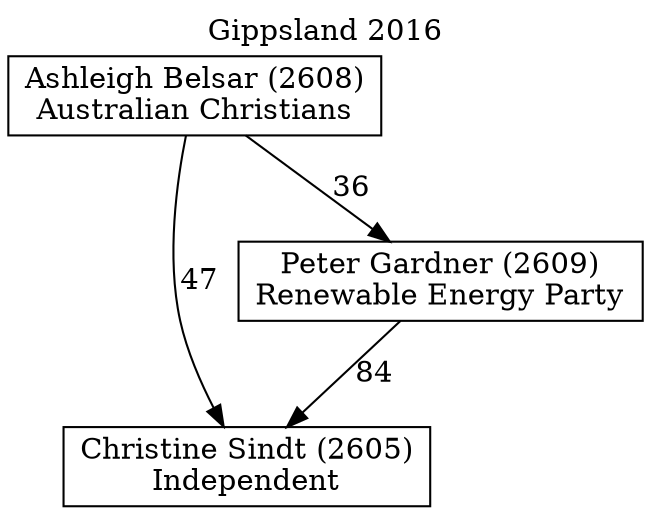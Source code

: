 // House preference flow
digraph "Christine Sindt (2605)_Gippsland_2016" {
	graph [label="Gippsland 2016" labelloc=t mclimit=10]
	node [shape=box]
	"Christine Sindt (2605)" [label="Christine Sindt (2605)
Independent"]
	"Peter Gardner (2609)" [label="Peter Gardner (2609)
Renewable Energy Party"]
	"Ashleigh Belsar (2608)" [label="Ashleigh Belsar (2608)
Australian Christians"]
	"Peter Gardner (2609)" -> "Christine Sindt (2605)" [label=84]
	"Ashleigh Belsar (2608)" -> "Peter Gardner (2609)" [label=36]
	"Ashleigh Belsar (2608)" -> "Christine Sindt (2605)" [label=47]
}
